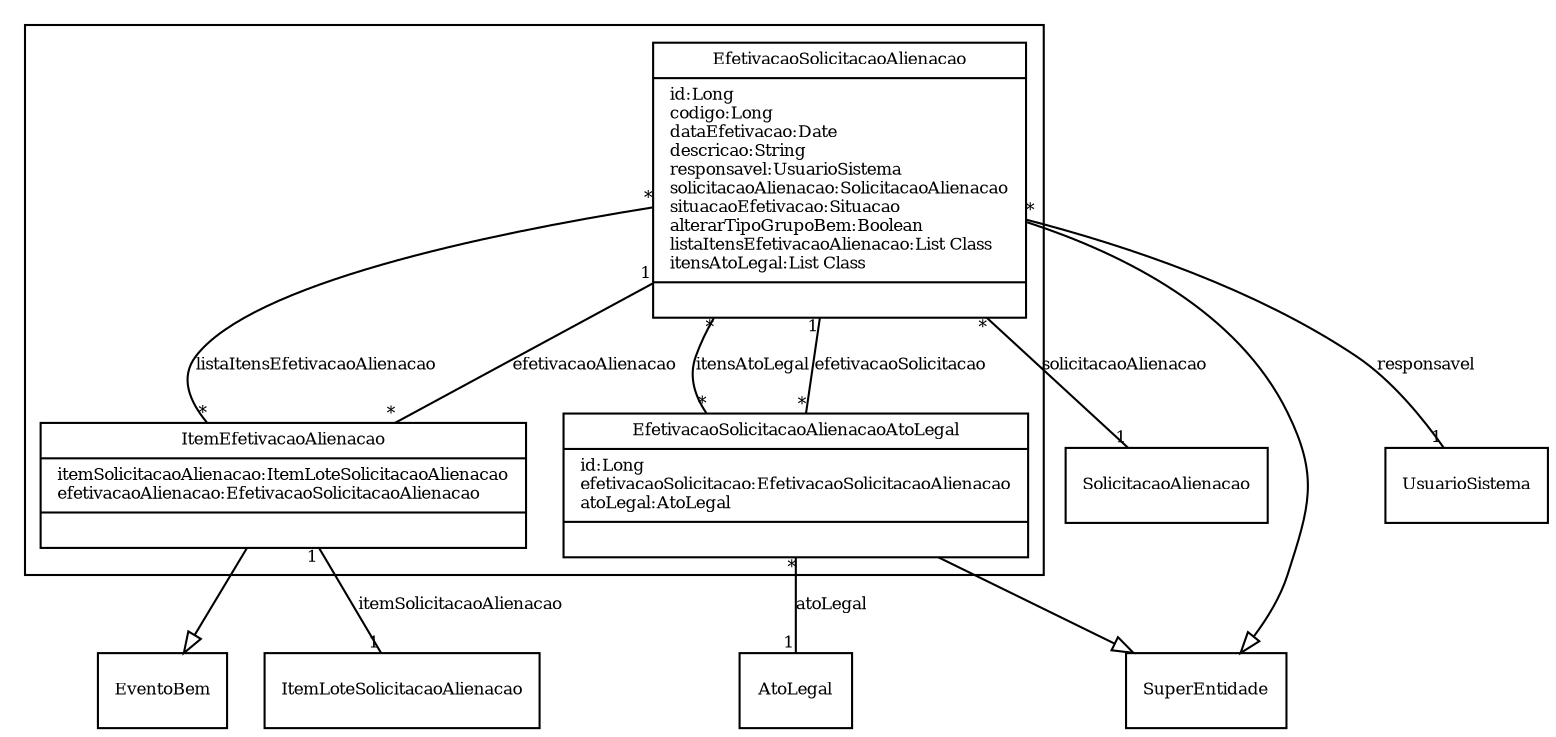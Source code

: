 digraph G{
fontname = "Times-Roman"
fontsize = 8

node [
        fontname = "Times-Roman"
        fontsize = 8
        shape = "record"
]

edge [
        fontname = "Times-Roman"
        fontsize = 8
]

subgraph clusterAPROVACAO_DE_SOLICITACAO_DE_ALIENACAO_DE_BEM_MOVEL
{
EfetivacaoSolicitacaoAlienacao [label = "{EfetivacaoSolicitacaoAlienacao|id:Long\lcodigo:Long\ldataEfetivacao:Date\ldescricao:String\lresponsavel:UsuarioSistema\lsolicitacaoAlienacao:SolicitacaoAlienacao\lsituacaoEfetivacao:Situacao\lalterarTipoGrupoBem:Boolean\llistaItensEfetivacaoAlienacao:List Class\litensAtoLegal:List Class\l|\l}"]
ItemEfetivacaoAlienacao [label = "{ItemEfetivacaoAlienacao|itemSolicitacaoAlienacao:ItemLoteSolicitacaoAlienacao\lefetivacaoAlienacao:EfetivacaoSolicitacaoAlienacao\l|\l}"]
EfetivacaoSolicitacaoAlienacaoAtoLegal [label = "{EfetivacaoSolicitacaoAlienacaoAtoLegal|id:Long\lefetivacaoSolicitacao:EfetivacaoSolicitacaoAlienacao\latoLegal:AtoLegal\l|\l}"]
}
edge [arrowhead = "none" headlabel = "1" taillabel = "*"] EfetivacaoSolicitacaoAlienacao -> UsuarioSistema [label = "responsavel"]
edge [arrowhead = "none" headlabel = "1" taillabel = "*"] EfetivacaoSolicitacaoAlienacao -> SolicitacaoAlienacao [label = "solicitacaoAlienacao"]
edge [arrowhead = "none" headlabel = "*" taillabel = "*"] EfetivacaoSolicitacaoAlienacao -> ItemEfetivacaoAlienacao [label = "listaItensEfetivacaoAlienacao"]
edge [arrowhead = "none" headlabel = "*" taillabel = "*"] EfetivacaoSolicitacaoAlienacao -> EfetivacaoSolicitacaoAlienacaoAtoLegal [label = "itensAtoLegal"]
edge [ arrowhead = "empty" headlabel = "" taillabel = ""] EfetivacaoSolicitacaoAlienacao -> SuperEntidade
edge [arrowhead = "none" headlabel = "1" taillabel = "1"] ItemEfetivacaoAlienacao -> ItemLoteSolicitacaoAlienacao [label = "itemSolicitacaoAlienacao"]
edge [arrowhead = "none" headlabel = "1" taillabel = "*"] ItemEfetivacaoAlienacao -> EfetivacaoSolicitacaoAlienacao [label = "efetivacaoAlienacao"]
edge [ arrowhead = "empty" headlabel = "" taillabel = ""] ItemEfetivacaoAlienacao -> EventoBem
edge [arrowhead = "none" headlabel = "1" taillabel = "*"] EfetivacaoSolicitacaoAlienacaoAtoLegal -> EfetivacaoSolicitacaoAlienacao [label = "efetivacaoSolicitacao"]
edge [arrowhead = "none" headlabel = "1" taillabel = "*"] EfetivacaoSolicitacaoAlienacaoAtoLegal -> AtoLegal [label = "atoLegal"]
edge [ arrowhead = "empty" headlabel = "" taillabel = ""] EfetivacaoSolicitacaoAlienacaoAtoLegal -> SuperEntidade
}
